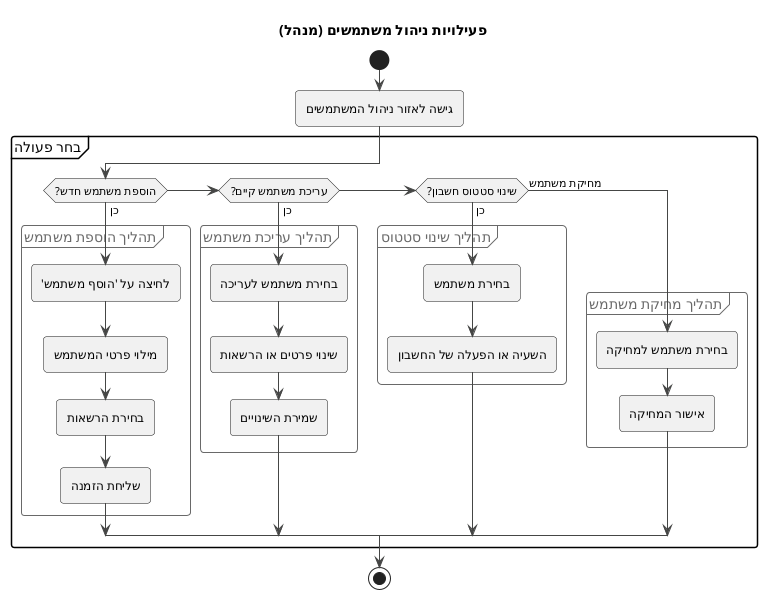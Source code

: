 @startuml
!theme vibrant

title פעילויות ניהול משתמשים (מנהל)

start
:גישה לאזור ניהול המשתמשים;

partition "בחר פעולה" {
  if (הוספת משתמש חדש?) then (כן)
    group "תהליך הוספת משתמש"
      :לחיצה על 'הוסף משתמש';
      :מילוי פרטי המשתמש;
      :בחירת הרשאות;
      :שליחת הזמנה;
    end group

  else if (עריכת משתמש קיים?) then (כן)
    group "תהליך עריכת משתמש"
      :בחירת משתמש לעריכה;
      :שינוי פרטים או הרשאות;
      :שמירת השינויים;
    end group

  else if (שינוי סטטוס חשבון?) then (כן)
    group "תהליך שינוי סטטוס"
      :בחירת משתמש;
      :השעיה או הפעלה של החשבון;
    end group
    
  else (מחיקת משתמש)
    group "תהליך מחיקת משתמש"
      :בחירת משתמש למחיקה;
      :אישור המחיקה;
    end group
  endif
}

stop

@enduml
